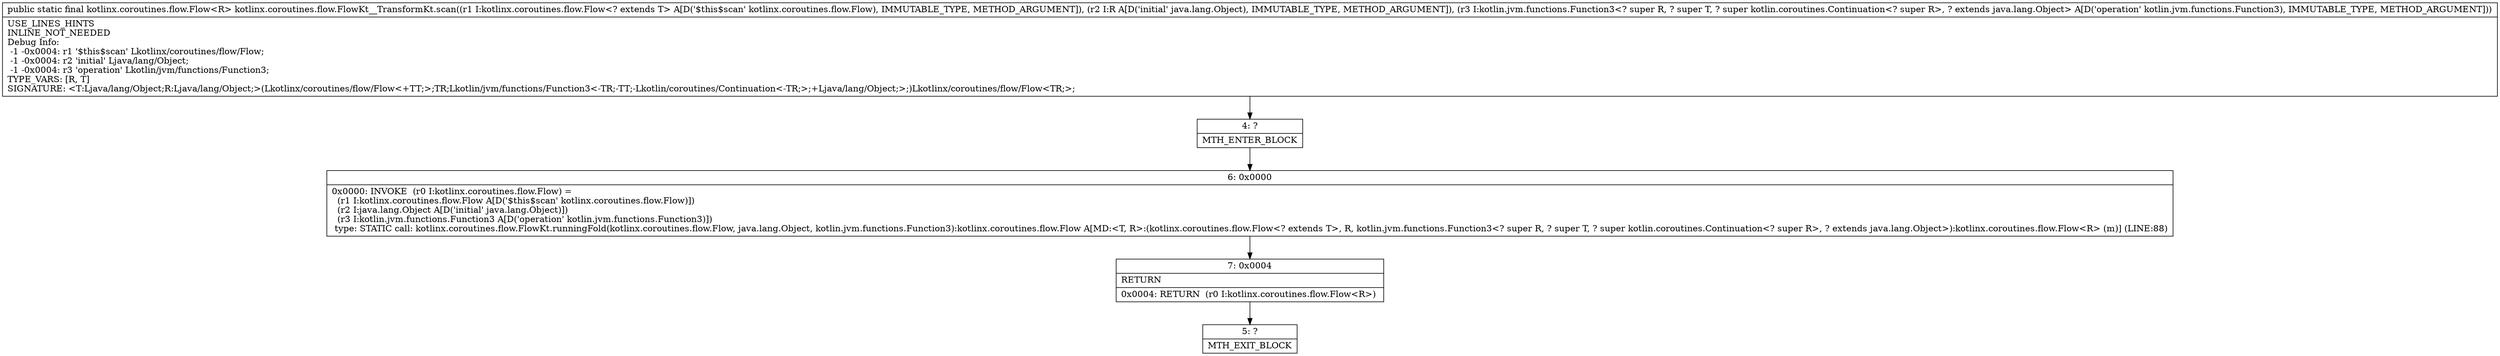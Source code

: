 digraph "CFG forkotlinx.coroutines.flow.FlowKt__TransformKt.scan(Lkotlinx\/coroutines\/flow\/Flow;Ljava\/lang\/Object;Lkotlin\/jvm\/functions\/Function3;)Lkotlinx\/coroutines\/flow\/Flow;" {
Node_4 [shape=record,label="{4\:\ ?|MTH_ENTER_BLOCK\l}"];
Node_6 [shape=record,label="{6\:\ 0x0000|0x0000: INVOKE  (r0 I:kotlinx.coroutines.flow.Flow) = \l  (r1 I:kotlinx.coroutines.flow.Flow A[D('$this$scan' kotlinx.coroutines.flow.Flow)])\l  (r2 I:java.lang.Object A[D('initial' java.lang.Object)])\l  (r3 I:kotlin.jvm.functions.Function3 A[D('operation' kotlin.jvm.functions.Function3)])\l type: STATIC call: kotlinx.coroutines.flow.FlowKt.runningFold(kotlinx.coroutines.flow.Flow, java.lang.Object, kotlin.jvm.functions.Function3):kotlinx.coroutines.flow.Flow A[MD:\<T, R\>:(kotlinx.coroutines.flow.Flow\<? extends T\>, R, kotlin.jvm.functions.Function3\<? super R, ? super T, ? super kotlin.coroutines.Continuation\<? super R\>, ? extends java.lang.Object\>):kotlinx.coroutines.flow.Flow\<R\> (m)] (LINE:88)\l}"];
Node_7 [shape=record,label="{7\:\ 0x0004|RETURN\l|0x0004: RETURN  (r0 I:kotlinx.coroutines.flow.Flow\<R\>) \l}"];
Node_5 [shape=record,label="{5\:\ ?|MTH_EXIT_BLOCK\l}"];
MethodNode[shape=record,label="{public static final kotlinx.coroutines.flow.Flow\<R\> kotlinx.coroutines.flow.FlowKt__TransformKt.scan((r1 I:kotlinx.coroutines.flow.Flow\<? extends T\> A[D('$this$scan' kotlinx.coroutines.flow.Flow), IMMUTABLE_TYPE, METHOD_ARGUMENT]), (r2 I:R A[D('initial' java.lang.Object), IMMUTABLE_TYPE, METHOD_ARGUMENT]), (r3 I:kotlin.jvm.functions.Function3\<? super R, ? super T, ? super kotlin.coroutines.Continuation\<? super R\>, ? extends java.lang.Object\> A[D('operation' kotlin.jvm.functions.Function3), IMMUTABLE_TYPE, METHOD_ARGUMENT]))  | USE_LINES_HINTS\lINLINE_NOT_NEEDED\lDebug Info:\l  \-1 \-0x0004: r1 '$this$scan' Lkotlinx\/coroutines\/flow\/Flow;\l  \-1 \-0x0004: r2 'initial' Ljava\/lang\/Object;\l  \-1 \-0x0004: r3 'operation' Lkotlin\/jvm\/functions\/Function3;\lTYPE_VARS: [R, T]\lSIGNATURE: \<T:Ljava\/lang\/Object;R:Ljava\/lang\/Object;\>(Lkotlinx\/coroutines\/flow\/Flow\<+TT;\>;TR;Lkotlin\/jvm\/functions\/Function3\<\-TR;\-TT;\-Lkotlin\/coroutines\/Continuation\<\-TR;\>;+Ljava\/lang\/Object;\>;)Lkotlinx\/coroutines\/flow\/Flow\<TR;\>;\l}"];
MethodNode -> Node_4;Node_4 -> Node_6;
Node_6 -> Node_7;
Node_7 -> Node_5;
}

